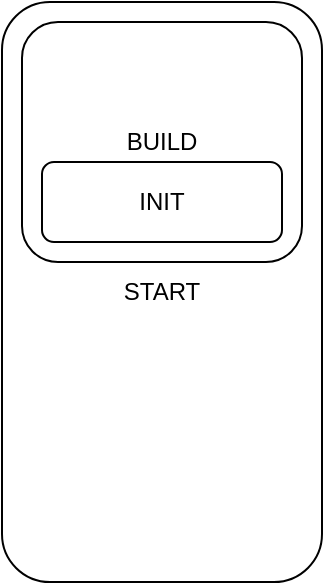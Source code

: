 <mxfile>
    <diagram id="IkysY-LqiWWovAV_qdjB" name="Page-1">
        <mxGraphModel dx="744" dy="360" grid="0" gridSize="10" guides="1" tooltips="1" connect="1" arrows="1" fold="1" page="1" pageScale="1" pageWidth="827" pageHeight="1169" math="0" shadow="0">
            <root>
                <mxCell id="0"/>
                <mxCell id="1" parent="0"/>
                <mxCell id="5" value="START" style="rounded=1;whiteSpace=wrap;html=1;fillColor=none;" vertex="1" parent="1">
                    <mxGeometry x="310" y="120" width="160" height="290" as="geometry"/>
                </mxCell>
                <mxCell id="2" value="BUILD" style="rounded=1;whiteSpace=wrap;html=1;fillColor=none;" vertex="1" parent="1">
                    <mxGeometry x="320" y="130" width="140" height="120" as="geometry"/>
                </mxCell>
                <mxCell id="3" value="INIT" style="rounded=1;whiteSpace=wrap;html=1;fillColor=none;" vertex="1" parent="1">
                    <mxGeometry x="330" y="200" width="120" height="40" as="geometry"/>
                </mxCell>
            </root>
        </mxGraphModel>
    </diagram>
</mxfile>
